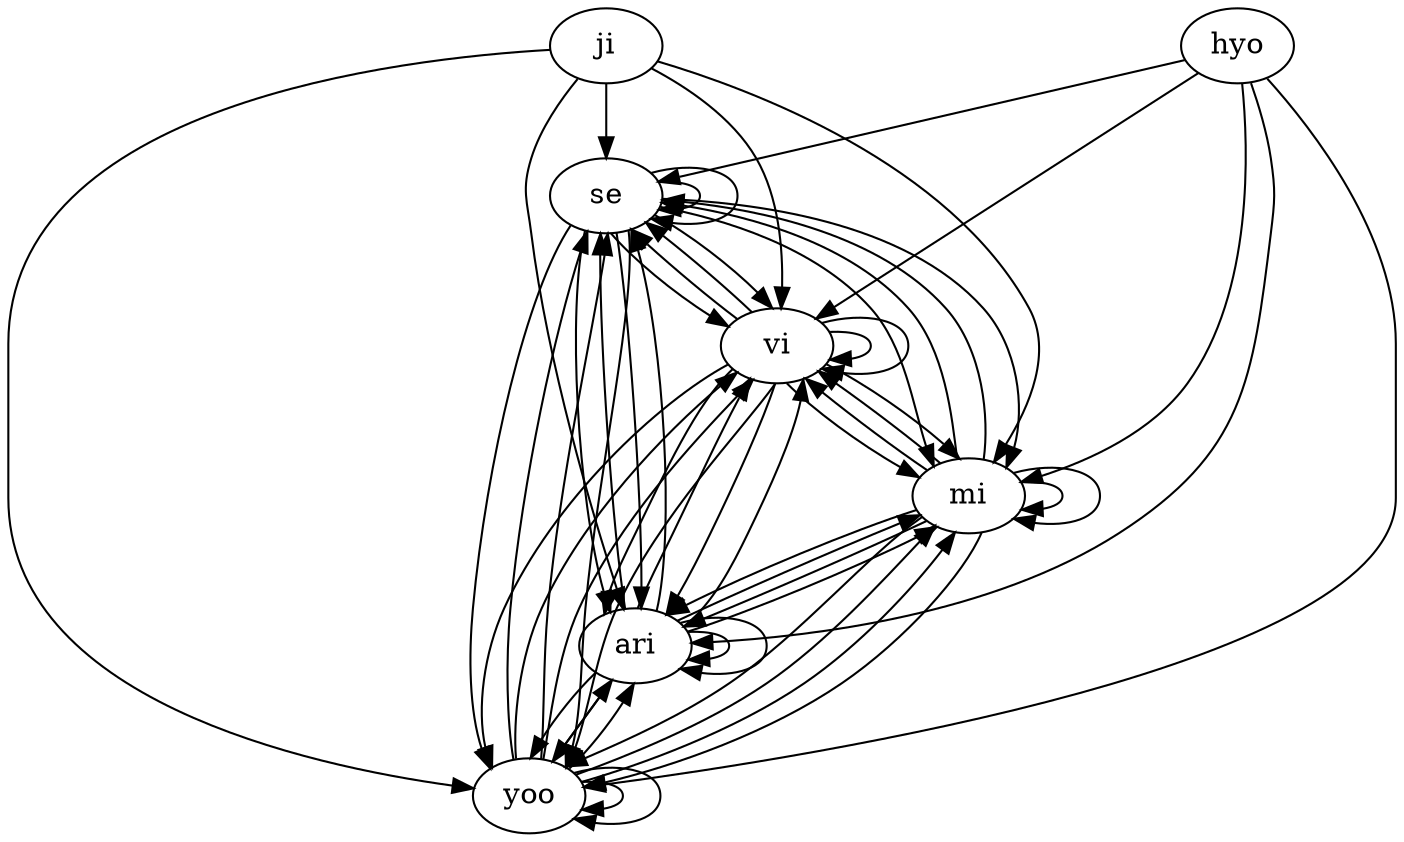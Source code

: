 digraph {
ji->se;
ji->vi;
ji->yoo;
ji->ari;
ji->mi;
hyo->se;
hyo->vi;
hyo->yoo;
hyo->ari;
hyo->mi;
yoo->se;
yoo->vi;
yoo->yoo;
yoo->ari;
yoo->mi;
mi->se;
mi->vi;
mi->yoo;
mi->ari;
mi->mi;
vi->se;
vi->vi;
vi->yoo;
vi->ari;
vi->mi;
se->se;
se->vi;
se->yoo;
se->ari;
se->mi;
ari->se;
ari->vi;
ari->yoo;
ari->ari;
ari->mi;
yoo->se;
yoo->vi;
yoo->yoo;
yoo->ari;
yoo->mi;
mi->se;
mi->vi;
mi->yoo;
mi->ari;
mi->mi;
vi->se;
vi->vi;
vi->yoo;
vi->ari;
vi->mi;
se->se;
se->vi;
se->yoo;
se->ari;
se->mi;
ari->se;
ari->vi;
ari->yoo;
ari->ari;
ari->mi;
}
